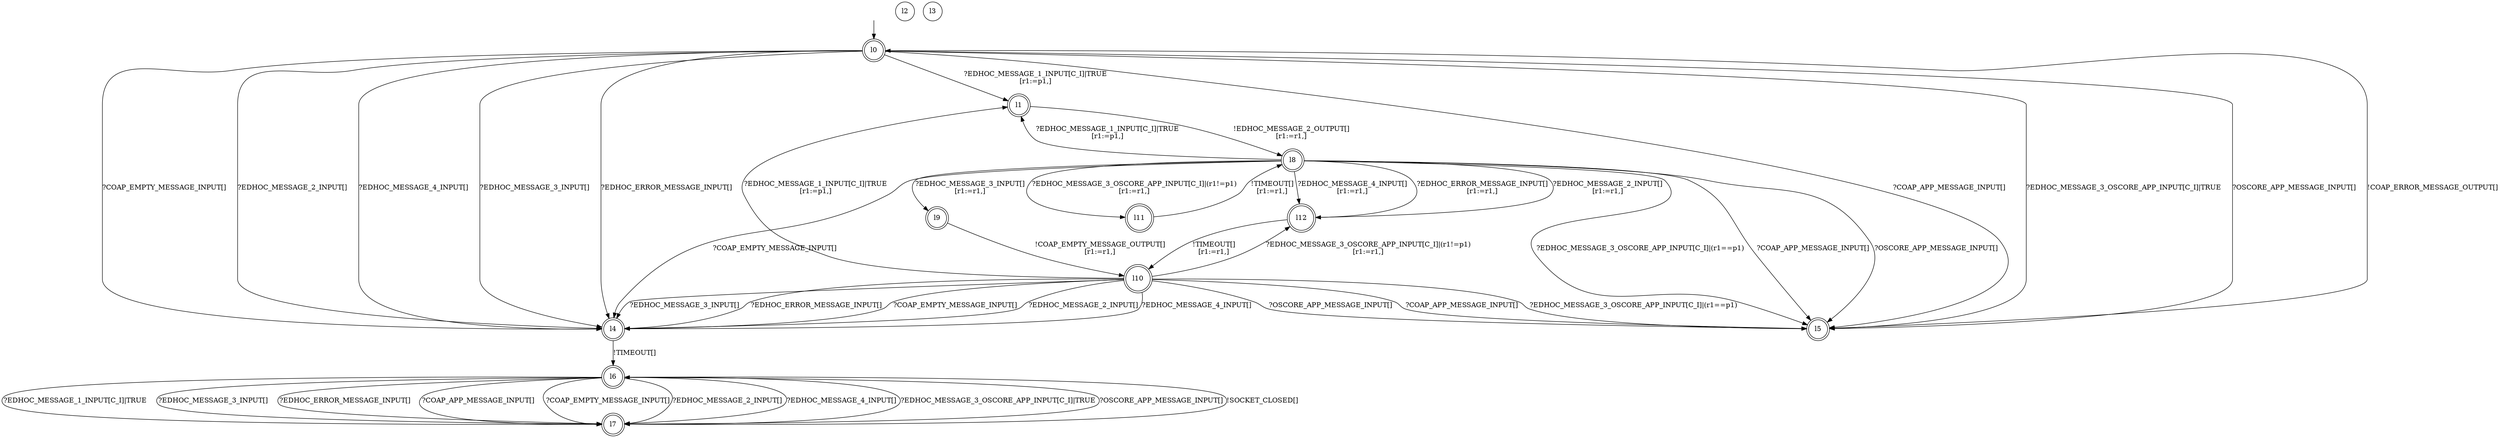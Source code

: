 digraph RA {
"" [shape=none,label=<>]
"l0" [shape=doublecircle]
"l1" [shape=doublecircle]
"l2" [shape=circle]
"l3" [shape=circle]
"l4" [shape=doublecircle]
"l5" [shape=doublecircle]
"l6" [shape=doublecircle]
"l7" [shape=doublecircle]
"l8" [shape=doublecircle]
"l9" [shape=doublecircle]
"l10" [shape=doublecircle]
"l11" [shape=doublecircle]
"l12" [shape=doublecircle]
"" -> "l0"
"l0" -> "l1" [label=<?EDHOC_MESSAGE_1_INPUT[C_I]|TRUE<BR />[r1:=p1,]>]
"l0" -> "l4" [label=<?EDHOC_MESSAGE_3_INPUT[]>]
"l0" -> "l4" [label=<?EDHOC_ERROR_MESSAGE_INPUT[]>]
"l0" -> "l4" [label=<?COAP_EMPTY_MESSAGE_INPUT[]>]
"l0" -> "l4" [label=<?EDHOC_MESSAGE_2_INPUT[]>]
"l0" -> "l4" [label=<?EDHOC_MESSAGE_4_INPUT[]>]
"l0" -> "l5" [label=<?COAP_APP_MESSAGE_INPUT[]>]
"l0" -> "l5" [label=<?EDHOC_MESSAGE_3_OSCORE_APP_INPUT[C_I]|TRUE>]
"l0" -> "l5" [label=<?OSCORE_APP_MESSAGE_INPUT[]>]
"l1" -> "l8" [label=<!EDHOC_MESSAGE_2_OUTPUT[]<BR />[r1:=r1,]>]
"l4" -> "l6" [label=<!TIMEOUT[]>]
"l5" -> "l0" [label=<!COAP_ERROR_MESSAGE_OUTPUT[]>]
"l6" -> "l7" [label=<?EDHOC_MESSAGE_1_INPUT[C_I]|TRUE>]
"l6" -> "l7" [label=<?EDHOC_MESSAGE_3_INPUT[]>]
"l6" -> "l7" [label=<?EDHOC_ERROR_MESSAGE_INPUT[]>]
"l6" -> "l7" [label=<?COAP_APP_MESSAGE_INPUT[]>]
"l6" -> "l7" [label=<?COAP_EMPTY_MESSAGE_INPUT[]>]
"l6" -> "l7" [label=<?EDHOC_MESSAGE_2_INPUT[]>]
"l6" -> "l7" [label=<?EDHOC_MESSAGE_4_INPUT[]>]
"l6" -> "l7" [label=<?EDHOC_MESSAGE_3_OSCORE_APP_INPUT[C_I]|TRUE>]
"l6" -> "l7" [label=<?OSCORE_APP_MESSAGE_INPUT[]>]
"l7" -> "l6" [label=<!SOCKET_CLOSED[]>]
"l8" -> "l1" [label=<?EDHOC_MESSAGE_1_INPUT[C_I]|TRUE<BR />[r1:=p1,]>]
"l8" -> "l4" [label=<?COAP_EMPTY_MESSAGE_INPUT[]>]
"l8" -> "l5" [label=<?COAP_APP_MESSAGE_INPUT[]>]
"l8" -> "l5" [label=<?OSCORE_APP_MESSAGE_INPUT[]>]
"l8" -> "l5" [label=<?EDHOC_MESSAGE_3_OSCORE_APP_INPUT[C_I]|(r1==p1)>]
"l8" -> "l11" [label=<?EDHOC_MESSAGE_3_OSCORE_APP_INPUT[C_I]|(r1!=p1)<BR />[r1:=r1,]>]
"l8" -> "l9" [label=<?EDHOC_MESSAGE_3_INPUT[]<BR />[r1:=r1,]>]
"l8" -> "l12" [label=<?EDHOC_ERROR_MESSAGE_INPUT[]<BR />[r1:=r1,]>]
"l8" -> "l12" [label=<?EDHOC_MESSAGE_2_INPUT[]<BR />[r1:=r1,]>]
"l8" -> "l12" [label=<?EDHOC_MESSAGE_4_INPUT[]<BR />[r1:=r1,]>]
"l9" -> "l10" [label=<!COAP_EMPTY_MESSAGE_OUTPUT[]<BR />[r1:=r1,]>]
"l10" -> "l1" [label=<?EDHOC_MESSAGE_1_INPUT[C_I]|TRUE<BR />[r1:=p1,]>]
"l10" -> "l4" [label=<?EDHOC_MESSAGE_3_INPUT[]>]
"l10" -> "l4" [label=<?EDHOC_ERROR_MESSAGE_INPUT[]>]
"l10" -> "l4" [label=<?COAP_EMPTY_MESSAGE_INPUT[]>]
"l10" -> "l4" [label=<?EDHOC_MESSAGE_2_INPUT[]>]
"l10" -> "l4" [label=<?EDHOC_MESSAGE_4_INPUT[]>]
"l10" -> "l5" [label=<?COAP_APP_MESSAGE_INPUT[]>]
"l10" -> "l5" [label=<?EDHOC_MESSAGE_3_OSCORE_APP_INPUT[C_I]|(r1==p1)>]
"l10" -> "l12" [label=<?EDHOC_MESSAGE_3_OSCORE_APP_INPUT[C_I]|(r1!=p1)<BR />[r1:=r1,]>]
"l10" -> "l5" [label=<?OSCORE_APP_MESSAGE_INPUT[]>]
"l11" -> "l8" [label=<!TIMEOUT[]<BR />[r1:=r1,]>]
"l12" -> "l10" [label=<!TIMEOUT[]<BR />[r1:=r1,]>]
}
